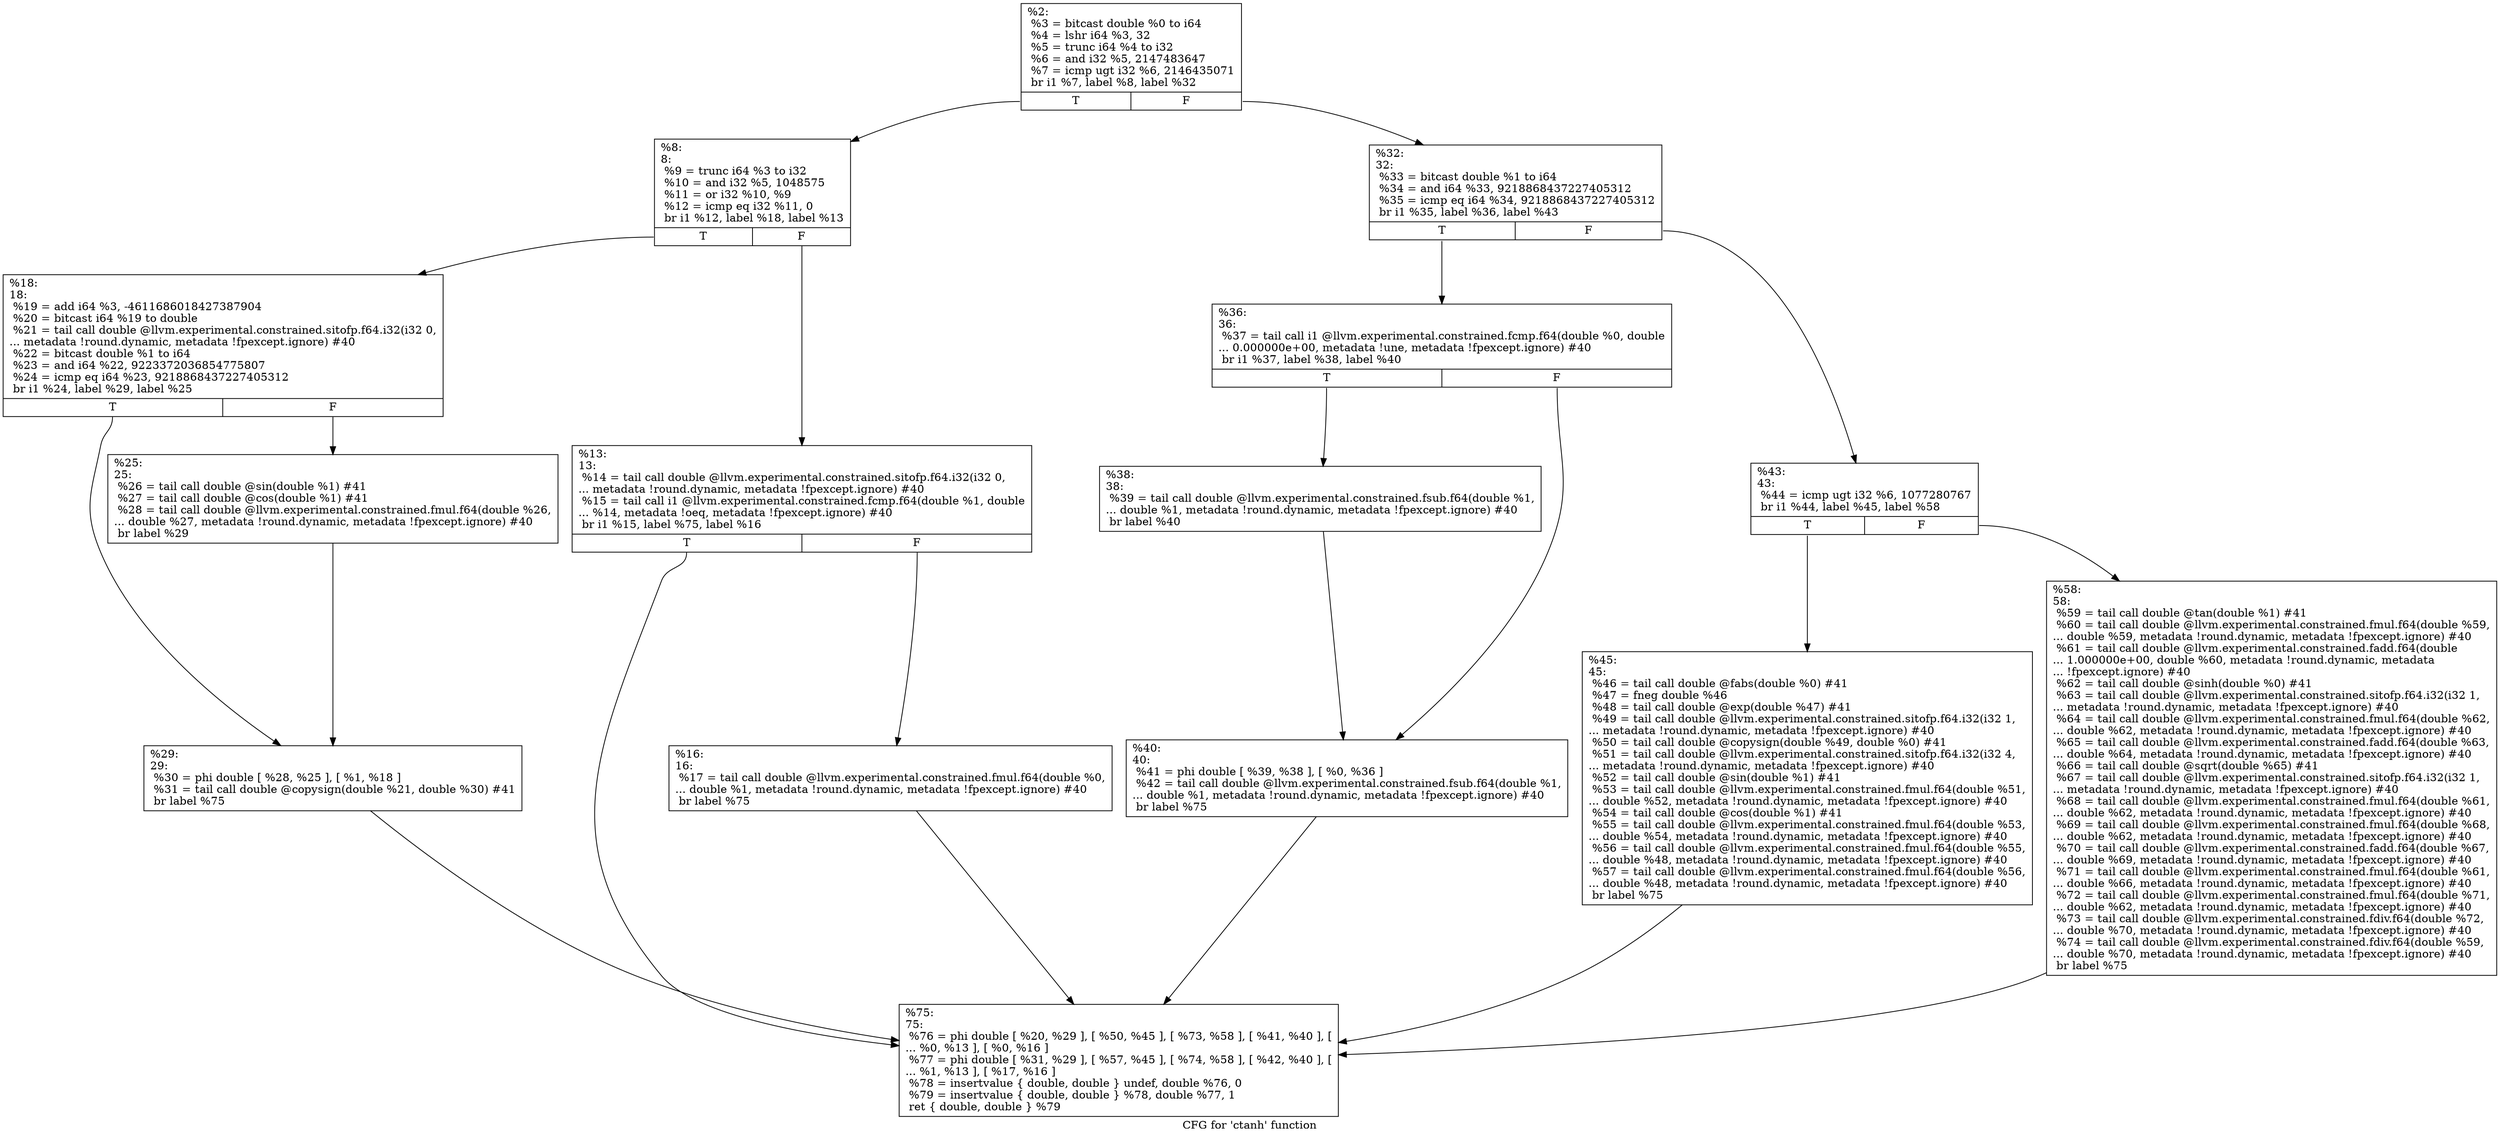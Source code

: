 digraph "CFG for 'ctanh' function" {
	label="CFG for 'ctanh' function";

	Node0x19d1dd0 [shape=record,label="{%2:\l  %3 = bitcast double %0 to i64\l  %4 = lshr i64 %3, 32\l  %5 = trunc i64 %4 to i32\l  %6 = and i32 %5, 2147483647\l  %7 = icmp ugt i32 %6, 2146435071\l  br i1 %7, label %8, label %32\l|{<s0>T|<s1>F}}"];
	Node0x19d1dd0:s0 -> Node0x19d1f00;
	Node0x19d1dd0:s1 -> Node0x19d20e0;
	Node0x19d1f00 [shape=record,label="{%8:\l8:                                                \l  %9 = trunc i64 %3 to i32\l  %10 = and i32 %5, 1048575\l  %11 = or i32 %10, %9\l  %12 = icmp eq i32 %11, 0\l  br i1 %12, label %18, label %13\l|{<s0>T|<s1>F}}"];
	Node0x19d1f00:s0 -> Node0x19d1ff0;
	Node0x19d1f00:s1 -> Node0x19d1f50;
	Node0x19d1f50 [shape=record,label="{%13:\l13:                                               \l  %14 = tail call double @llvm.experimental.constrained.sitofp.f64.i32(i32 0,\l... metadata !round.dynamic, metadata !fpexcept.ignore) #40\l  %15 = tail call i1 @llvm.experimental.constrained.fcmp.f64(double %1, double\l... %14, metadata !oeq, metadata !fpexcept.ignore) #40\l  br i1 %15, label %75, label %16\l|{<s0>T|<s1>F}}"];
	Node0x19d1f50:s0 -> Node0x19d2310;
	Node0x19d1f50:s1 -> Node0x19d1fa0;
	Node0x19d1fa0 [shape=record,label="{%16:\l16:                                               \l  %17 = tail call double @llvm.experimental.constrained.fmul.f64(double %0,\l... double %1, metadata !round.dynamic, metadata !fpexcept.ignore) #40\l  br label %75\l}"];
	Node0x19d1fa0 -> Node0x19d2310;
	Node0x19d1ff0 [shape=record,label="{%18:\l18:                                               \l  %19 = add i64 %3, -4611686018427387904\l  %20 = bitcast i64 %19 to double\l  %21 = tail call double @llvm.experimental.constrained.sitofp.f64.i32(i32 0,\l... metadata !round.dynamic, metadata !fpexcept.ignore) #40\l  %22 = bitcast double %1 to i64\l  %23 = and i64 %22, 9223372036854775807\l  %24 = icmp eq i64 %23, 9218868437227405312\l  br i1 %24, label %29, label %25\l|{<s0>T|<s1>F}}"];
	Node0x19d1ff0:s0 -> Node0x19d2090;
	Node0x19d1ff0:s1 -> Node0x19d2040;
	Node0x19d2040 [shape=record,label="{%25:\l25:                                               \l  %26 = tail call double @sin(double %1) #41\l  %27 = tail call double @cos(double %1) #41\l  %28 = tail call double @llvm.experimental.constrained.fmul.f64(double %26,\l... double %27, metadata !round.dynamic, metadata !fpexcept.ignore) #40\l  br label %29\l}"];
	Node0x19d2040 -> Node0x19d2090;
	Node0x19d2090 [shape=record,label="{%29:\l29:                                               \l  %30 = phi double [ %28, %25 ], [ %1, %18 ]\l  %31 = tail call double @copysign(double %21, double %30) #41\l  br label %75\l}"];
	Node0x19d2090 -> Node0x19d2310;
	Node0x19d20e0 [shape=record,label="{%32:\l32:                                               \l  %33 = bitcast double %1 to i64\l  %34 = and i64 %33, 9218868437227405312\l  %35 = icmp eq i64 %34, 9218868437227405312\l  br i1 %35, label %36, label %43\l|{<s0>T|<s1>F}}"];
	Node0x19d20e0:s0 -> Node0x19d2130;
	Node0x19d20e0:s1 -> Node0x19d2220;
	Node0x19d2130 [shape=record,label="{%36:\l36:                                               \l  %37 = tail call i1 @llvm.experimental.constrained.fcmp.f64(double %0, double\l... 0.000000e+00, metadata !une, metadata !fpexcept.ignore) #40\l  br i1 %37, label %38, label %40\l|{<s0>T|<s1>F}}"];
	Node0x19d2130:s0 -> Node0x19d2180;
	Node0x19d2130:s1 -> Node0x19d21d0;
	Node0x19d2180 [shape=record,label="{%38:\l38:                                               \l  %39 = tail call double @llvm.experimental.constrained.fsub.f64(double %1,\l... double %1, metadata !round.dynamic, metadata !fpexcept.ignore) #40\l  br label %40\l}"];
	Node0x19d2180 -> Node0x19d21d0;
	Node0x19d21d0 [shape=record,label="{%40:\l40:                                               \l  %41 = phi double [ %39, %38 ], [ %0, %36 ]\l  %42 = tail call double @llvm.experimental.constrained.fsub.f64(double %1,\l... double %1, metadata !round.dynamic, metadata !fpexcept.ignore) #40\l  br label %75\l}"];
	Node0x19d21d0 -> Node0x19d2310;
	Node0x19d2220 [shape=record,label="{%43:\l43:                                               \l  %44 = icmp ugt i32 %6, 1077280767\l  br i1 %44, label %45, label %58\l|{<s0>T|<s1>F}}"];
	Node0x19d2220:s0 -> Node0x19d2270;
	Node0x19d2220:s1 -> Node0x19d22c0;
	Node0x19d2270 [shape=record,label="{%45:\l45:                                               \l  %46 = tail call double @fabs(double %0) #41\l  %47 = fneg double %46\l  %48 = tail call double @exp(double %47) #41\l  %49 = tail call double @llvm.experimental.constrained.sitofp.f64.i32(i32 1,\l... metadata !round.dynamic, metadata !fpexcept.ignore) #40\l  %50 = tail call double @copysign(double %49, double %0) #41\l  %51 = tail call double @llvm.experimental.constrained.sitofp.f64.i32(i32 4,\l... metadata !round.dynamic, metadata !fpexcept.ignore) #40\l  %52 = tail call double @sin(double %1) #41\l  %53 = tail call double @llvm.experimental.constrained.fmul.f64(double %51,\l... double %52, metadata !round.dynamic, metadata !fpexcept.ignore) #40\l  %54 = tail call double @cos(double %1) #41\l  %55 = tail call double @llvm.experimental.constrained.fmul.f64(double %53,\l... double %54, metadata !round.dynamic, metadata !fpexcept.ignore) #40\l  %56 = tail call double @llvm.experimental.constrained.fmul.f64(double %55,\l... double %48, metadata !round.dynamic, metadata !fpexcept.ignore) #40\l  %57 = tail call double @llvm.experimental.constrained.fmul.f64(double %56,\l... double %48, metadata !round.dynamic, metadata !fpexcept.ignore) #40\l  br label %75\l}"];
	Node0x19d2270 -> Node0x19d2310;
	Node0x19d22c0 [shape=record,label="{%58:\l58:                                               \l  %59 = tail call double @tan(double %1) #41\l  %60 = tail call double @llvm.experimental.constrained.fmul.f64(double %59,\l... double %59, metadata !round.dynamic, metadata !fpexcept.ignore) #40\l  %61 = tail call double @llvm.experimental.constrained.fadd.f64(double\l... 1.000000e+00, double %60, metadata !round.dynamic, metadata\l... !fpexcept.ignore) #40\l  %62 = tail call double @sinh(double %0) #41\l  %63 = tail call double @llvm.experimental.constrained.sitofp.f64.i32(i32 1,\l... metadata !round.dynamic, metadata !fpexcept.ignore) #40\l  %64 = tail call double @llvm.experimental.constrained.fmul.f64(double %62,\l... double %62, metadata !round.dynamic, metadata !fpexcept.ignore) #40\l  %65 = tail call double @llvm.experimental.constrained.fadd.f64(double %63,\l... double %64, metadata !round.dynamic, metadata !fpexcept.ignore) #40\l  %66 = tail call double @sqrt(double %65) #41\l  %67 = tail call double @llvm.experimental.constrained.sitofp.f64.i32(i32 1,\l... metadata !round.dynamic, metadata !fpexcept.ignore) #40\l  %68 = tail call double @llvm.experimental.constrained.fmul.f64(double %61,\l... double %62, metadata !round.dynamic, metadata !fpexcept.ignore) #40\l  %69 = tail call double @llvm.experimental.constrained.fmul.f64(double %68,\l... double %62, metadata !round.dynamic, metadata !fpexcept.ignore) #40\l  %70 = tail call double @llvm.experimental.constrained.fadd.f64(double %67,\l... double %69, metadata !round.dynamic, metadata !fpexcept.ignore) #40\l  %71 = tail call double @llvm.experimental.constrained.fmul.f64(double %61,\l... double %66, metadata !round.dynamic, metadata !fpexcept.ignore) #40\l  %72 = tail call double @llvm.experimental.constrained.fmul.f64(double %71,\l... double %62, metadata !round.dynamic, metadata !fpexcept.ignore) #40\l  %73 = tail call double @llvm.experimental.constrained.fdiv.f64(double %72,\l... double %70, metadata !round.dynamic, metadata !fpexcept.ignore) #40\l  %74 = tail call double @llvm.experimental.constrained.fdiv.f64(double %59,\l... double %70, metadata !round.dynamic, metadata !fpexcept.ignore) #40\l  br label %75\l}"];
	Node0x19d22c0 -> Node0x19d2310;
	Node0x19d2310 [shape=record,label="{%75:\l75:                                               \l  %76 = phi double [ %20, %29 ], [ %50, %45 ], [ %73, %58 ], [ %41, %40 ], [\l... %0, %13 ], [ %0, %16 ]\l  %77 = phi double [ %31, %29 ], [ %57, %45 ], [ %74, %58 ], [ %42, %40 ], [\l... %1, %13 ], [ %17, %16 ]\l  %78 = insertvalue \{ double, double \} undef, double %76, 0\l  %79 = insertvalue \{ double, double \} %78, double %77, 1\l  ret \{ double, double \} %79\l}"];
}
